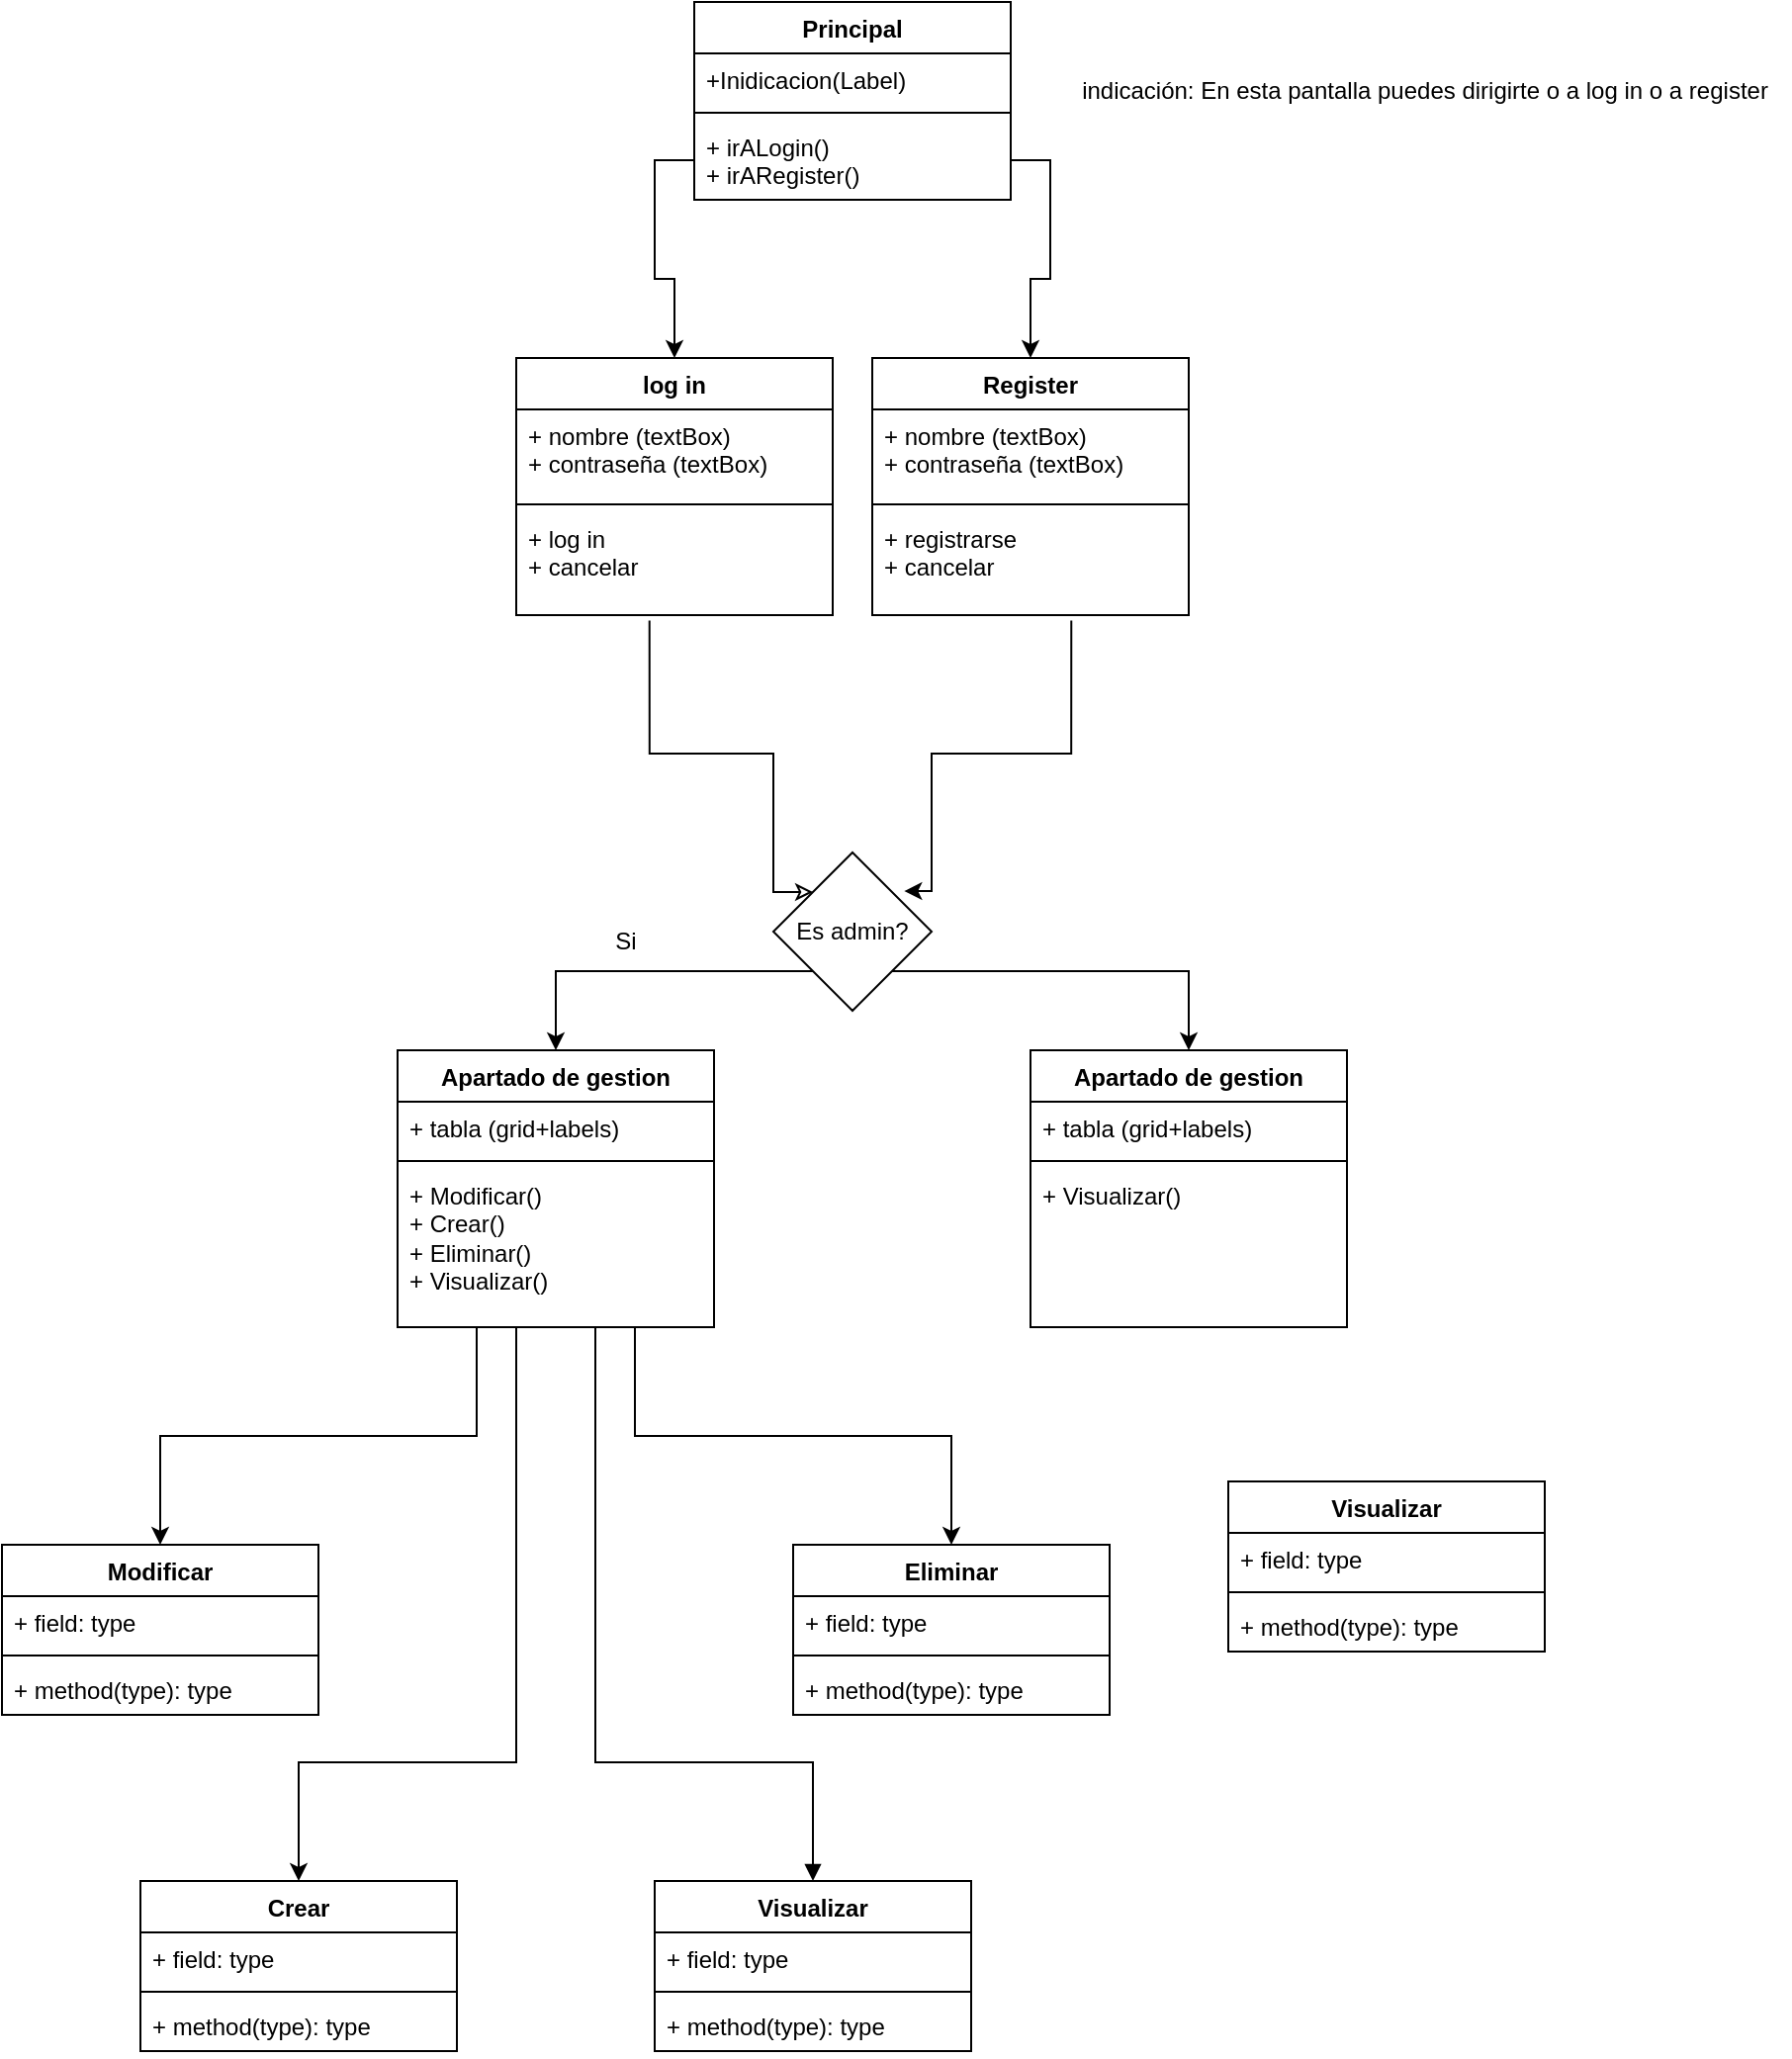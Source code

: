 <mxfile version="21.8.0" type="github">
  <diagram id="C5RBs43oDa-KdzZeNtuy" name="Page-1">
    <mxGraphModel dx="1468" dy="643" grid="1" gridSize="10" guides="1" tooltips="1" connect="1" arrows="1" fold="1" page="1" pageScale="1" pageWidth="827" pageHeight="1169" math="0" shadow="0">
      <root>
        <mxCell id="WIyWlLk6GJQsqaUBKTNV-0" />
        <mxCell id="WIyWlLk6GJQsqaUBKTNV-1" parent="WIyWlLk6GJQsqaUBKTNV-0" />
        <mxCell id="1YR6zdV1iqe0YZVTy5dx-4" value="Register" style="swimlane;fontStyle=1;align=center;verticalAlign=top;childLayout=stackLayout;horizontal=1;startSize=26;horizontalStack=0;resizeParent=1;resizeParentMax=0;resizeLast=0;collapsible=1;marginBottom=0;whiteSpace=wrap;html=1;" vertex="1" parent="WIyWlLk6GJQsqaUBKTNV-1">
          <mxGeometry x="320" y="210" width="160" height="130" as="geometry" />
        </mxCell>
        <mxCell id="1YR6zdV1iqe0YZVTy5dx-5" value="&lt;div&gt;+ nombre (textBox)&lt;br&gt;&lt;/div&gt;&lt;div&gt;+ contraseña (textBox)&lt;br&gt;&lt;/div&gt;" style="text;strokeColor=none;fillColor=none;align=left;verticalAlign=top;spacingLeft=4;spacingRight=4;overflow=hidden;rotatable=0;points=[[0,0.5],[1,0.5]];portConstraint=eastwest;whiteSpace=wrap;html=1;" vertex="1" parent="1YR6zdV1iqe0YZVTy5dx-4">
          <mxGeometry y="26" width="160" height="44" as="geometry" />
        </mxCell>
        <mxCell id="1YR6zdV1iqe0YZVTy5dx-6" value="" style="line;strokeWidth=1;fillColor=none;align=left;verticalAlign=middle;spacingTop=-1;spacingLeft=3;spacingRight=3;rotatable=0;labelPosition=right;points=[];portConstraint=eastwest;strokeColor=inherit;" vertex="1" parent="1YR6zdV1iqe0YZVTy5dx-4">
          <mxGeometry y="70" width="160" height="8" as="geometry" />
        </mxCell>
        <mxCell id="1YR6zdV1iqe0YZVTy5dx-7" value="&lt;div&gt;+ registrarse&lt;/div&gt;&lt;div&gt;+ cancelar&lt;br&gt;&lt;/div&gt;" style="text;strokeColor=none;fillColor=none;align=left;verticalAlign=top;spacingLeft=4;spacingRight=4;overflow=hidden;rotatable=0;points=[[0,0.5],[1,0.5]];portConstraint=eastwest;whiteSpace=wrap;html=1;" vertex="1" parent="1YR6zdV1iqe0YZVTy5dx-4">
          <mxGeometry y="78" width="160" height="52" as="geometry" />
        </mxCell>
        <mxCell id="1YR6zdV1iqe0YZVTy5dx-8" value="log in" style="swimlane;fontStyle=1;align=center;verticalAlign=top;childLayout=stackLayout;horizontal=1;startSize=26;horizontalStack=0;resizeParent=1;resizeParentMax=0;resizeLast=0;collapsible=1;marginBottom=0;whiteSpace=wrap;html=1;" vertex="1" parent="WIyWlLk6GJQsqaUBKTNV-1">
          <mxGeometry x="140" y="210" width="160" height="130" as="geometry" />
        </mxCell>
        <mxCell id="1YR6zdV1iqe0YZVTy5dx-9" value="&lt;div&gt;+ nombre (textBox)&lt;br&gt;&lt;/div&gt;&lt;div&gt;+ contraseña (textBox)&lt;br&gt;&lt;/div&gt;" style="text;strokeColor=none;fillColor=none;align=left;verticalAlign=top;spacingLeft=4;spacingRight=4;overflow=hidden;rotatable=0;points=[[0,0.5],[1,0.5]];portConstraint=eastwest;whiteSpace=wrap;html=1;" vertex="1" parent="1YR6zdV1iqe0YZVTy5dx-8">
          <mxGeometry y="26" width="160" height="44" as="geometry" />
        </mxCell>
        <mxCell id="1YR6zdV1iqe0YZVTy5dx-10" value="" style="line;strokeWidth=1;fillColor=none;align=left;verticalAlign=middle;spacingTop=-1;spacingLeft=3;spacingRight=3;rotatable=0;labelPosition=right;points=[];portConstraint=eastwest;strokeColor=inherit;" vertex="1" parent="1YR6zdV1iqe0YZVTy5dx-8">
          <mxGeometry y="70" width="160" height="8" as="geometry" />
        </mxCell>
        <mxCell id="1YR6zdV1iqe0YZVTy5dx-11" value="&lt;div&gt;+ log in&lt;/div&gt;&lt;div&gt;+ cancelar&lt;br&gt;&lt;/div&gt;" style="text;strokeColor=none;fillColor=none;align=left;verticalAlign=top;spacingLeft=4;spacingRight=4;overflow=hidden;rotatable=0;points=[[0,0.5],[1,0.5]];portConstraint=eastwest;whiteSpace=wrap;html=1;" vertex="1" parent="1YR6zdV1iqe0YZVTy5dx-8">
          <mxGeometry y="78" width="160" height="52" as="geometry" />
        </mxCell>
        <mxCell id="1YR6zdV1iqe0YZVTy5dx-12" value="Principal" style="swimlane;fontStyle=1;align=center;verticalAlign=top;childLayout=stackLayout;horizontal=1;startSize=26;horizontalStack=0;resizeParent=1;resizeParentMax=0;resizeLast=0;collapsible=1;marginBottom=0;whiteSpace=wrap;html=1;" vertex="1" parent="WIyWlLk6GJQsqaUBKTNV-1">
          <mxGeometry x="230" y="30" width="160" height="100" as="geometry" />
        </mxCell>
        <mxCell id="1YR6zdV1iqe0YZVTy5dx-13" value="+Inidicacion(Label)" style="text;strokeColor=none;fillColor=none;align=left;verticalAlign=top;spacingLeft=4;spacingRight=4;overflow=hidden;rotatable=0;points=[[0,0.5],[1,0.5]];portConstraint=eastwest;whiteSpace=wrap;html=1;" vertex="1" parent="1YR6zdV1iqe0YZVTy5dx-12">
          <mxGeometry y="26" width="160" height="26" as="geometry" />
        </mxCell>
        <mxCell id="1YR6zdV1iqe0YZVTy5dx-14" value="" style="line;strokeWidth=1;fillColor=none;align=left;verticalAlign=middle;spacingTop=-1;spacingLeft=3;spacingRight=3;rotatable=0;labelPosition=right;points=[];portConstraint=eastwest;strokeColor=inherit;" vertex="1" parent="1YR6zdV1iqe0YZVTy5dx-12">
          <mxGeometry y="52" width="160" height="8" as="geometry" />
        </mxCell>
        <mxCell id="1YR6zdV1iqe0YZVTy5dx-15" value="&lt;div&gt;+ irALogin()&lt;/div&gt;&lt;div&gt;+ irARegister()&lt;br&gt;&lt;/div&gt;" style="text;strokeColor=none;fillColor=none;align=left;verticalAlign=top;spacingLeft=4;spacingRight=4;overflow=hidden;rotatable=0;points=[[0,0.5],[1,0.5]];portConstraint=eastwest;whiteSpace=wrap;html=1;" vertex="1" parent="1YR6zdV1iqe0YZVTy5dx-12">
          <mxGeometry y="60" width="160" height="40" as="geometry" />
        </mxCell>
        <mxCell id="1YR6zdV1iqe0YZVTy5dx-16" value="indicación: En esta pantalla puedes dirigirte o a log in o a register" style="text;html=1;align=center;verticalAlign=middle;resizable=0;points=[];autosize=1;strokeColor=none;fillColor=none;" vertex="1" parent="WIyWlLk6GJQsqaUBKTNV-1">
          <mxGeometry x="414" y="60" width="370" height="30" as="geometry" />
        </mxCell>
        <mxCell id="1YR6zdV1iqe0YZVTy5dx-17" style="edgeStyle=orthogonalEdgeStyle;rounded=0;orthogonalLoop=1;jettySize=auto;html=1;exitX=0;exitY=0.5;exitDx=0;exitDy=0;entryX=0.5;entryY=0;entryDx=0;entryDy=0;" edge="1" parent="WIyWlLk6GJQsqaUBKTNV-1" source="1YR6zdV1iqe0YZVTy5dx-15" target="1YR6zdV1iqe0YZVTy5dx-8">
          <mxGeometry relative="1" as="geometry" />
        </mxCell>
        <mxCell id="1YR6zdV1iqe0YZVTy5dx-18" style="edgeStyle=orthogonalEdgeStyle;rounded=0;orthogonalLoop=1;jettySize=auto;html=1;exitX=1;exitY=0.5;exitDx=0;exitDy=0;entryX=0.5;entryY=0;entryDx=0;entryDy=0;" edge="1" parent="WIyWlLk6GJQsqaUBKTNV-1" source="1YR6zdV1iqe0YZVTy5dx-15" target="1YR6zdV1iqe0YZVTy5dx-4">
          <mxGeometry relative="1" as="geometry" />
        </mxCell>
        <mxCell id="1YR6zdV1iqe0YZVTy5dx-59" style="edgeStyle=orthogonalEdgeStyle;rounded=0;orthogonalLoop=1;jettySize=auto;html=1;entryX=0.5;entryY=0;entryDx=0;entryDy=0;" edge="1" parent="WIyWlLk6GJQsqaUBKTNV-1" target="1YR6zdV1iqe0YZVTy5dx-41">
          <mxGeometry relative="1" as="geometry">
            <mxPoint x="140" y="700" as="sourcePoint" />
            <Array as="points">
              <mxPoint x="140" y="702" />
              <mxPoint x="140" y="920" />
              <mxPoint x="50" y="920" />
            </Array>
          </mxGeometry>
        </mxCell>
        <mxCell id="1YR6zdV1iqe0YZVTy5dx-60" style="edgeStyle=orthogonalEdgeStyle;rounded=0;orthogonalLoop=1;jettySize=auto;html=1;exitX=0.75;exitY=1;exitDx=0;exitDy=0;entryX=0.5;entryY=0;entryDx=0;entryDy=0;" edge="1" parent="WIyWlLk6GJQsqaUBKTNV-1" source="1YR6zdV1iqe0YZVTy5dx-19" target="1YR6zdV1iqe0YZVTy5dx-33">
          <mxGeometry relative="1" as="geometry" />
        </mxCell>
        <mxCell id="1YR6zdV1iqe0YZVTy5dx-61" style="edgeStyle=orthogonalEdgeStyle;rounded=0;orthogonalLoop=1;jettySize=auto;html=1;exitX=0.25;exitY=1;exitDx=0;exitDy=0;entryX=0.5;entryY=0;entryDx=0;entryDy=0;" edge="1" parent="WIyWlLk6GJQsqaUBKTNV-1" source="1YR6zdV1iqe0YZVTy5dx-19" target="1YR6zdV1iqe0YZVTy5dx-29">
          <mxGeometry relative="1" as="geometry" />
        </mxCell>
        <mxCell id="1YR6zdV1iqe0YZVTy5dx-19" value="Apartado de gestion" style="swimlane;fontStyle=1;align=center;verticalAlign=top;childLayout=stackLayout;horizontal=1;startSize=26;horizontalStack=0;resizeParent=1;resizeParentMax=0;resizeLast=0;collapsible=1;marginBottom=0;whiteSpace=wrap;html=1;" vertex="1" parent="WIyWlLk6GJQsqaUBKTNV-1">
          <mxGeometry x="80" y="560" width="160" height="140" as="geometry" />
        </mxCell>
        <mxCell id="1YR6zdV1iqe0YZVTy5dx-20" value="+ tabla (grid+labels)" style="text;strokeColor=none;fillColor=none;align=left;verticalAlign=top;spacingLeft=4;spacingRight=4;overflow=hidden;rotatable=0;points=[[0,0.5],[1,0.5]];portConstraint=eastwest;whiteSpace=wrap;html=1;" vertex="1" parent="1YR6zdV1iqe0YZVTy5dx-19">
          <mxGeometry y="26" width="160" height="26" as="geometry" />
        </mxCell>
        <mxCell id="1YR6zdV1iqe0YZVTy5dx-21" value="" style="line;strokeWidth=1;fillColor=none;align=left;verticalAlign=middle;spacingTop=-1;spacingLeft=3;spacingRight=3;rotatable=0;labelPosition=right;points=[];portConstraint=eastwest;strokeColor=inherit;" vertex="1" parent="1YR6zdV1iqe0YZVTy5dx-19">
          <mxGeometry y="52" width="160" height="8" as="geometry" />
        </mxCell>
        <mxCell id="1YR6zdV1iqe0YZVTy5dx-22" value="&lt;div&gt;+ Modificar()&lt;/div&gt;&lt;div&gt;+ Crear()&lt;/div&gt;&lt;div&gt;+ Eliminar()&lt;/div&gt;&lt;div&gt;+ Visualizar()&lt;br&gt;&lt;/div&gt;" style="text;strokeColor=none;fillColor=none;align=left;verticalAlign=top;spacingLeft=4;spacingRight=4;overflow=hidden;rotatable=0;points=[[0,0.5],[1,0.5]];portConstraint=eastwest;whiteSpace=wrap;html=1;" vertex="1" parent="1YR6zdV1iqe0YZVTy5dx-19">
          <mxGeometry y="60" width="160" height="80" as="geometry" />
        </mxCell>
        <mxCell id="1YR6zdV1iqe0YZVTy5dx-27" style="edgeStyle=orthogonalEdgeStyle;rounded=0;orthogonalLoop=1;jettySize=auto;html=1;entryX=0.629;entryY=1.054;entryDx=0;entryDy=0;entryPerimeter=0;startArrow=classic;startFill=1;endArrow=none;endFill=0;exitX=0.827;exitY=0.244;exitDx=0;exitDy=0;exitPerimeter=0;" edge="1" parent="WIyWlLk6GJQsqaUBKTNV-1" source="1YR6zdV1iqe0YZVTy5dx-45" target="1YR6zdV1iqe0YZVTy5dx-7">
          <mxGeometry relative="1" as="geometry">
            <mxPoint x="350" y="460" as="sourcePoint" />
            <Array as="points">
              <mxPoint x="350" y="480" />
              <mxPoint x="350" y="410" />
              <mxPoint x="421" y="410" />
            </Array>
          </mxGeometry>
        </mxCell>
        <mxCell id="1YR6zdV1iqe0YZVTy5dx-28" style="edgeStyle=orthogonalEdgeStyle;rounded=0;orthogonalLoop=1;jettySize=auto;html=1;entryX=0.421;entryY=1.054;entryDx=0;entryDy=0;entryPerimeter=0;startArrow=classic;startFill=0;endArrow=none;endFill=0;exitX=0;exitY=0;exitDx=0;exitDy=0;" edge="1" parent="WIyWlLk6GJQsqaUBKTNV-1" source="1YR6zdV1iqe0YZVTy5dx-45" target="1YR6zdV1iqe0YZVTy5dx-11">
          <mxGeometry relative="1" as="geometry">
            <mxPoint x="270" y="450" as="sourcePoint" />
            <Array as="points">
              <mxPoint x="270" y="480" />
              <mxPoint x="270" y="410" />
              <mxPoint x="207" y="410" />
            </Array>
          </mxGeometry>
        </mxCell>
        <mxCell id="1YR6zdV1iqe0YZVTy5dx-29" value="Modificar" style="swimlane;fontStyle=1;align=center;verticalAlign=top;childLayout=stackLayout;horizontal=1;startSize=26;horizontalStack=0;resizeParent=1;resizeParentMax=0;resizeLast=0;collapsible=1;marginBottom=0;whiteSpace=wrap;html=1;" vertex="1" parent="WIyWlLk6GJQsqaUBKTNV-1">
          <mxGeometry x="-120" y="810" width="160" height="86" as="geometry" />
        </mxCell>
        <mxCell id="1YR6zdV1iqe0YZVTy5dx-30" value="+ field: type" style="text;strokeColor=none;fillColor=none;align=left;verticalAlign=top;spacingLeft=4;spacingRight=4;overflow=hidden;rotatable=0;points=[[0,0.5],[1,0.5]];portConstraint=eastwest;whiteSpace=wrap;html=1;" vertex="1" parent="1YR6zdV1iqe0YZVTy5dx-29">
          <mxGeometry y="26" width="160" height="26" as="geometry" />
        </mxCell>
        <mxCell id="1YR6zdV1iqe0YZVTy5dx-31" value="" style="line;strokeWidth=1;fillColor=none;align=left;verticalAlign=middle;spacingTop=-1;spacingLeft=3;spacingRight=3;rotatable=0;labelPosition=right;points=[];portConstraint=eastwest;strokeColor=inherit;" vertex="1" parent="1YR6zdV1iqe0YZVTy5dx-29">
          <mxGeometry y="52" width="160" height="8" as="geometry" />
        </mxCell>
        <mxCell id="1YR6zdV1iqe0YZVTy5dx-32" value="+ method(type): type" style="text;strokeColor=none;fillColor=none;align=left;verticalAlign=top;spacingLeft=4;spacingRight=4;overflow=hidden;rotatable=0;points=[[0,0.5],[1,0.5]];portConstraint=eastwest;whiteSpace=wrap;html=1;" vertex="1" parent="1YR6zdV1iqe0YZVTy5dx-29">
          <mxGeometry y="60" width="160" height="26" as="geometry" />
        </mxCell>
        <mxCell id="1YR6zdV1iqe0YZVTy5dx-33" value="Eliminar" style="swimlane;fontStyle=1;align=center;verticalAlign=top;childLayout=stackLayout;horizontal=1;startSize=26;horizontalStack=0;resizeParent=1;resizeParentMax=0;resizeLast=0;collapsible=1;marginBottom=0;whiteSpace=wrap;html=1;" vertex="1" parent="WIyWlLk6GJQsqaUBKTNV-1">
          <mxGeometry x="280" y="810" width="160" height="86" as="geometry" />
        </mxCell>
        <mxCell id="1YR6zdV1iqe0YZVTy5dx-34" value="+ field: type" style="text;strokeColor=none;fillColor=none;align=left;verticalAlign=top;spacingLeft=4;spacingRight=4;overflow=hidden;rotatable=0;points=[[0,0.5],[1,0.5]];portConstraint=eastwest;whiteSpace=wrap;html=1;" vertex="1" parent="1YR6zdV1iqe0YZVTy5dx-33">
          <mxGeometry y="26" width="160" height="26" as="geometry" />
        </mxCell>
        <mxCell id="1YR6zdV1iqe0YZVTy5dx-35" value="" style="line;strokeWidth=1;fillColor=none;align=left;verticalAlign=middle;spacingTop=-1;spacingLeft=3;spacingRight=3;rotatable=0;labelPosition=right;points=[];portConstraint=eastwest;strokeColor=inherit;" vertex="1" parent="1YR6zdV1iqe0YZVTy5dx-33">
          <mxGeometry y="52" width="160" height="8" as="geometry" />
        </mxCell>
        <mxCell id="1YR6zdV1iqe0YZVTy5dx-36" value="+ method(type): type" style="text;strokeColor=none;fillColor=none;align=left;verticalAlign=top;spacingLeft=4;spacingRight=4;overflow=hidden;rotatable=0;points=[[0,0.5],[1,0.5]];portConstraint=eastwest;whiteSpace=wrap;html=1;" vertex="1" parent="1YR6zdV1iqe0YZVTy5dx-33">
          <mxGeometry y="60" width="160" height="26" as="geometry" />
        </mxCell>
        <mxCell id="1YR6zdV1iqe0YZVTy5dx-37" value="Visualizar" style="swimlane;fontStyle=1;align=center;verticalAlign=top;childLayout=stackLayout;horizontal=1;startSize=26;horizontalStack=0;resizeParent=1;resizeParentMax=0;resizeLast=0;collapsible=1;marginBottom=0;whiteSpace=wrap;html=1;" vertex="1" parent="WIyWlLk6GJQsqaUBKTNV-1">
          <mxGeometry x="500" y="778" width="160" height="86" as="geometry" />
        </mxCell>
        <mxCell id="1YR6zdV1iqe0YZVTy5dx-38" value="+ field: type" style="text;strokeColor=none;fillColor=none;align=left;verticalAlign=top;spacingLeft=4;spacingRight=4;overflow=hidden;rotatable=0;points=[[0,0.5],[1,0.5]];portConstraint=eastwest;whiteSpace=wrap;html=1;" vertex="1" parent="1YR6zdV1iqe0YZVTy5dx-37">
          <mxGeometry y="26" width="160" height="26" as="geometry" />
        </mxCell>
        <mxCell id="1YR6zdV1iqe0YZVTy5dx-39" value="" style="line;strokeWidth=1;fillColor=none;align=left;verticalAlign=middle;spacingTop=-1;spacingLeft=3;spacingRight=3;rotatable=0;labelPosition=right;points=[];portConstraint=eastwest;strokeColor=inherit;" vertex="1" parent="1YR6zdV1iqe0YZVTy5dx-37">
          <mxGeometry y="52" width="160" height="8" as="geometry" />
        </mxCell>
        <mxCell id="1YR6zdV1iqe0YZVTy5dx-40" value="+ method(type): type" style="text;strokeColor=none;fillColor=none;align=left;verticalAlign=top;spacingLeft=4;spacingRight=4;overflow=hidden;rotatable=0;points=[[0,0.5],[1,0.5]];portConstraint=eastwest;whiteSpace=wrap;html=1;" vertex="1" parent="1YR6zdV1iqe0YZVTy5dx-37">
          <mxGeometry y="60" width="160" height="26" as="geometry" />
        </mxCell>
        <mxCell id="1YR6zdV1iqe0YZVTy5dx-41" value="Crear" style="swimlane;fontStyle=1;align=center;verticalAlign=top;childLayout=stackLayout;horizontal=1;startSize=26;horizontalStack=0;resizeParent=1;resizeParentMax=0;resizeLast=0;collapsible=1;marginBottom=0;whiteSpace=wrap;html=1;" vertex="1" parent="WIyWlLk6GJQsqaUBKTNV-1">
          <mxGeometry x="-50" y="980" width="160" height="86" as="geometry" />
        </mxCell>
        <mxCell id="1YR6zdV1iqe0YZVTy5dx-42" value="+ field: type" style="text;strokeColor=none;fillColor=none;align=left;verticalAlign=top;spacingLeft=4;spacingRight=4;overflow=hidden;rotatable=0;points=[[0,0.5],[1,0.5]];portConstraint=eastwest;whiteSpace=wrap;html=1;" vertex="1" parent="1YR6zdV1iqe0YZVTy5dx-41">
          <mxGeometry y="26" width="160" height="26" as="geometry" />
        </mxCell>
        <mxCell id="1YR6zdV1iqe0YZVTy5dx-43" value="" style="line;strokeWidth=1;fillColor=none;align=left;verticalAlign=middle;spacingTop=-1;spacingLeft=3;spacingRight=3;rotatable=0;labelPosition=right;points=[];portConstraint=eastwest;strokeColor=inherit;" vertex="1" parent="1YR6zdV1iqe0YZVTy5dx-41">
          <mxGeometry y="52" width="160" height="8" as="geometry" />
        </mxCell>
        <mxCell id="1YR6zdV1iqe0YZVTy5dx-44" value="+ method(type): type" style="text;strokeColor=none;fillColor=none;align=left;verticalAlign=top;spacingLeft=4;spacingRight=4;overflow=hidden;rotatable=0;points=[[0,0.5],[1,0.5]];portConstraint=eastwest;whiteSpace=wrap;html=1;" vertex="1" parent="1YR6zdV1iqe0YZVTy5dx-41">
          <mxGeometry y="60" width="160" height="26" as="geometry" />
        </mxCell>
        <mxCell id="1YR6zdV1iqe0YZVTy5dx-52" style="edgeStyle=orthogonalEdgeStyle;rounded=0;orthogonalLoop=1;jettySize=auto;html=1;exitX=0;exitY=1;exitDx=0;exitDy=0;entryX=0.5;entryY=0;entryDx=0;entryDy=0;" edge="1" parent="WIyWlLk6GJQsqaUBKTNV-1" source="1YR6zdV1iqe0YZVTy5dx-45" target="1YR6zdV1iqe0YZVTy5dx-19">
          <mxGeometry relative="1" as="geometry" />
        </mxCell>
        <mxCell id="1YR6zdV1iqe0YZVTy5dx-58" style="edgeStyle=orthogonalEdgeStyle;rounded=0;orthogonalLoop=1;jettySize=auto;html=1;exitX=1;exitY=1;exitDx=0;exitDy=0;entryX=0.5;entryY=0;entryDx=0;entryDy=0;" edge="1" parent="WIyWlLk6GJQsqaUBKTNV-1" source="1YR6zdV1iqe0YZVTy5dx-45" target="1YR6zdV1iqe0YZVTy5dx-54">
          <mxGeometry relative="1" as="geometry" />
        </mxCell>
        <mxCell id="1YR6zdV1iqe0YZVTy5dx-45" value="Es admin?" style="rhombus;whiteSpace=wrap;html=1;" vertex="1" parent="WIyWlLk6GJQsqaUBKTNV-1">
          <mxGeometry x="270" y="460" width="80" height="80" as="geometry" />
        </mxCell>
        <mxCell id="1YR6zdV1iqe0YZVTy5dx-53" value="Si" style="text;html=1;align=center;verticalAlign=middle;resizable=0;points=[];autosize=1;strokeColor=none;fillColor=none;" vertex="1" parent="WIyWlLk6GJQsqaUBKTNV-1">
          <mxGeometry x="180" y="490" width="30" height="30" as="geometry" />
        </mxCell>
        <mxCell id="1YR6zdV1iqe0YZVTy5dx-54" value="Apartado de gestion" style="swimlane;fontStyle=1;align=center;verticalAlign=top;childLayout=stackLayout;horizontal=1;startSize=26;horizontalStack=0;resizeParent=1;resizeParentMax=0;resizeLast=0;collapsible=1;marginBottom=0;whiteSpace=wrap;html=1;" vertex="1" parent="WIyWlLk6GJQsqaUBKTNV-1">
          <mxGeometry x="400" y="560" width="160" height="140" as="geometry" />
        </mxCell>
        <mxCell id="1YR6zdV1iqe0YZVTy5dx-55" value="+ tabla (grid+labels)" style="text;strokeColor=none;fillColor=none;align=left;verticalAlign=top;spacingLeft=4;spacingRight=4;overflow=hidden;rotatable=0;points=[[0,0.5],[1,0.5]];portConstraint=eastwest;whiteSpace=wrap;html=1;" vertex="1" parent="1YR6zdV1iqe0YZVTy5dx-54">
          <mxGeometry y="26" width="160" height="26" as="geometry" />
        </mxCell>
        <mxCell id="1YR6zdV1iqe0YZVTy5dx-56" value="" style="line;strokeWidth=1;fillColor=none;align=left;verticalAlign=middle;spacingTop=-1;spacingLeft=3;spacingRight=3;rotatable=0;labelPosition=right;points=[];portConstraint=eastwest;strokeColor=inherit;" vertex="1" parent="1YR6zdV1iqe0YZVTy5dx-54">
          <mxGeometry y="52" width="160" height="8" as="geometry" />
        </mxCell>
        <mxCell id="1YR6zdV1iqe0YZVTy5dx-57" value="+ Visualizar()" style="text;strokeColor=none;fillColor=none;align=left;verticalAlign=top;spacingLeft=4;spacingRight=4;overflow=hidden;rotatable=0;points=[[0,0.5],[1,0.5]];portConstraint=eastwest;whiteSpace=wrap;html=1;" vertex="1" parent="1YR6zdV1iqe0YZVTy5dx-54">
          <mxGeometry y="60" width="160" height="80" as="geometry" />
        </mxCell>
        <mxCell id="1YR6zdV1iqe0YZVTy5dx-62" value="Visualizar" style="swimlane;fontStyle=1;align=center;verticalAlign=top;childLayout=stackLayout;horizontal=1;startSize=26;horizontalStack=0;resizeParent=1;resizeParentMax=0;resizeLast=0;collapsible=1;marginBottom=0;whiteSpace=wrap;html=1;" vertex="1" parent="WIyWlLk6GJQsqaUBKTNV-1">
          <mxGeometry x="210" y="980" width="160" height="86" as="geometry" />
        </mxCell>
        <mxCell id="1YR6zdV1iqe0YZVTy5dx-63" value="+ field: type" style="text;strokeColor=none;fillColor=none;align=left;verticalAlign=top;spacingLeft=4;spacingRight=4;overflow=hidden;rotatable=0;points=[[0,0.5],[1,0.5]];portConstraint=eastwest;whiteSpace=wrap;html=1;" vertex="1" parent="1YR6zdV1iqe0YZVTy5dx-62">
          <mxGeometry y="26" width="160" height="26" as="geometry" />
        </mxCell>
        <mxCell id="1YR6zdV1iqe0YZVTy5dx-64" value="" style="line;strokeWidth=1;fillColor=none;align=left;verticalAlign=middle;spacingTop=-1;spacingLeft=3;spacingRight=3;rotatable=0;labelPosition=right;points=[];portConstraint=eastwest;strokeColor=inherit;" vertex="1" parent="1YR6zdV1iqe0YZVTy5dx-62">
          <mxGeometry y="52" width="160" height="8" as="geometry" />
        </mxCell>
        <mxCell id="1YR6zdV1iqe0YZVTy5dx-65" value="+ method(type): type" style="text;strokeColor=none;fillColor=none;align=left;verticalAlign=top;spacingLeft=4;spacingRight=4;overflow=hidden;rotatable=0;points=[[0,0.5],[1,0.5]];portConstraint=eastwest;whiteSpace=wrap;html=1;" vertex="1" parent="1YR6zdV1iqe0YZVTy5dx-62">
          <mxGeometry y="60" width="160" height="26" as="geometry" />
        </mxCell>
        <mxCell id="1YR6zdV1iqe0YZVTy5dx-66" style="edgeStyle=orthogonalEdgeStyle;rounded=0;orthogonalLoop=1;jettySize=auto;html=1;exitX=0.5;exitY=0;exitDx=0;exitDy=0;entryX=0.631;entryY=0.997;entryDx=0;entryDy=0;entryPerimeter=0;endArrow=none;endFill=0;startArrow=block;startFill=1;" edge="1" parent="WIyWlLk6GJQsqaUBKTNV-1" source="1YR6zdV1iqe0YZVTy5dx-62" target="1YR6zdV1iqe0YZVTy5dx-22">
          <mxGeometry relative="1" as="geometry">
            <mxPoint x="190" y="730" as="targetPoint" />
            <Array as="points">
              <mxPoint x="290" y="920" />
              <mxPoint x="180" y="920" />
              <mxPoint x="180" y="700" />
            </Array>
          </mxGeometry>
        </mxCell>
      </root>
    </mxGraphModel>
  </diagram>
</mxfile>
